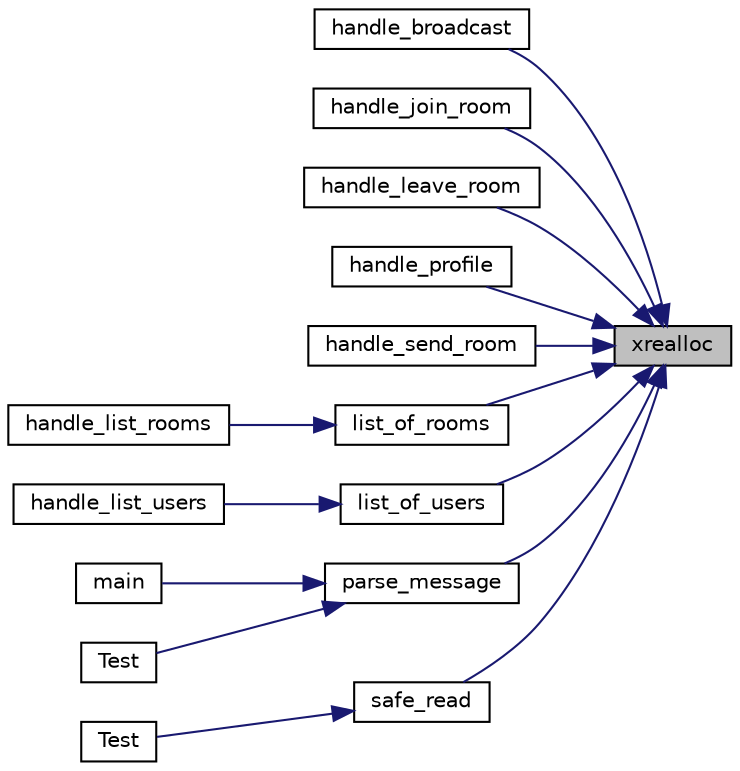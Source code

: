 digraph "xrealloc"
{
 // LATEX_PDF_SIZE
  edge [fontname="Helvetica",fontsize="10",labelfontname="Helvetica",labelfontsize="10"];
  node [fontname="Helvetica",fontsize="10",shape=record];
  rankdir="RL";
  Node1 [label="xrealloc",height=0.2,width=0.4,color="black", fillcolor="grey75", style="filled", fontcolor="black",tooltip="Realloc wrapper that exit on failure."];
  Node1 -> Node2 [dir="back",color="midnightblue",fontsize="10",style="solid",fontname="Helvetica"];
  Node2 [label="handle_broadcast",height=0.2,width=0.4,color="black", fillcolor="white", style="filled",URL="$handle__broadcast_8c.html#a537b4f08f2124cb71b2ad8d461f546cd",tooltip=" "];
  Node1 -> Node3 [dir="back",color="midnightblue",fontsize="10",style="solid",fontname="Helvetica"];
  Node3 [label="handle_join_room",height=0.2,width=0.4,color="black", fillcolor="white", style="filled",URL="$handle__join__room_8c.html#a738c8545eac88ee25bbbfd78dff9ad77",tooltip=" "];
  Node1 -> Node4 [dir="back",color="midnightblue",fontsize="10",style="solid",fontname="Helvetica"];
  Node4 [label="handle_leave_room",height=0.2,width=0.4,color="black", fillcolor="white", style="filled",URL="$handle__leave__room_8c.html#ac966877dfcd5831989274afb0e02233f",tooltip=" "];
  Node1 -> Node5 [dir="back",color="midnightblue",fontsize="10",style="solid",fontname="Helvetica"];
  Node5 [label="handle_profile",height=0.2,width=0.4,color="black", fillcolor="white", style="filled",URL="$handle__profile_8c.html#a9e9fc6ffdb14b983b5969ecc8dc263da",tooltip=" "];
  Node1 -> Node6 [dir="back",color="midnightblue",fontsize="10",style="solid",fontname="Helvetica"];
  Node6 [label="handle_send_room",height=0.2,width=0.4,color="black", fillcolor="white", style="filled",URL="$handle__send__room_8c.html#a5b36d8b0e335705a6bba7c24b920c635",tooltip=" "];
  Node1 -> Node7 [dir="back",color="midnightblue",fontsize="10",style="solid",fontname="Helvetica"];
  Node7 [label="list_of_rooms",height=0.2,width=0.4,color="black", fillcolor="white", style="filled",URL="$handle__list__rooms_8c.html#ae35e1a035a72e92145b43557618aab38",tooltip=" "];
  Node7 -> Node8 [dir="back",color="midnightblue",fontsize="10",style="solid",fontname="Helvetica"];
  Node8 [label="handle_list_rooms",height=0.2,width=0.4,color="black", fillcolor="white", style="filled",URL="$handle__list__rooms_8c.html#a8f0954bc633dc927f4098e23457ecf07",tooltip=" "];
  Node1 -> Node9 [dir="back",color="midnightblue",fontsize="10",style="solid",fontname="Helvetica"];
  Node9 [label="list_of_users",height=0.2,width=0.4,color="black", fillcolor="white", style="filled",URL="$handle__list__users_8c.html#adee386a3ccc159ea4105059cd76983c1",tooltip=" "];
  Node9 -> Node10 [dir="back",color="midnightblue",fontsize="10",style="solid",fontname="Helvetica"];
  Node10 [label="handle_list_users",height=0.2,width=0.4,color="black", fillcolor="white", style="filled",URL="$handle__list__users_8c.html#a653cb8bfbd44cca78a23f719606d15b4",tooltip=" "];
  Node1 -> Node11 [dir="back",color="midnightblue",fontsize="10",style="solid",fontname="Helvetica"];
  Node11 [label="parse_message",height=0.2,width=0.4,color="black", fillcolor="white", style="filled",URL="$message__parser_8c.html#aa8487af4610a19e0a3e4dea4ae684fc7",tooltip="Take a message as a string and parse it into a message struct."];
  Node11 -> Node12 [dir="back",color="midnightblue",fontsize="10",style="solid",fontname="Helvetica"];
  Node12 [label="main",height=0.2,width=0.4,color="black", fillcolor="white", style="filled",URL="$test__main_8c.html#a840291bc02cba5474a4cb46a9b9566fe",tooltip=" "];
  Node11 -> Node13 [dir="back",color="midnightblue",fontsize="10",style="solid",fontname="Helvetica"];
  Node13 [label="Test",height=0.2,width=0.4,color="black", fillcolor="white", style="filled",URL="$message__parser__test_8c.html#ae1574755fc96bba0dbd62bcc19e385a6",tooltip=" "];
  Node1 -> Node14 [dir="back",color="midnightblue",fontsize="10",style="solid",fontname="Helvetica"];
  Node14 [label="safe_read",height=0.2,width=0.4,color="black", fillcolor="white", style="filled",URL="$safe__io_8c.html#a70bebf5ac8325b0eb363be83f11a1f9b",tooltip="Read a message from a file descriptor safely."];
  Node14 -> Node15 [dir="back",color="midnightblue",fontsize="10",style="solid",fontname="Helvetica"];
  Node15 [label="Test",height=0.2,width=0.4,color="black", fillcolor="white", style="filled",URL="$safe__io__test_8c.html#a95beeb03aabd339a16558e750f574af8",tooltip=" "];
}
